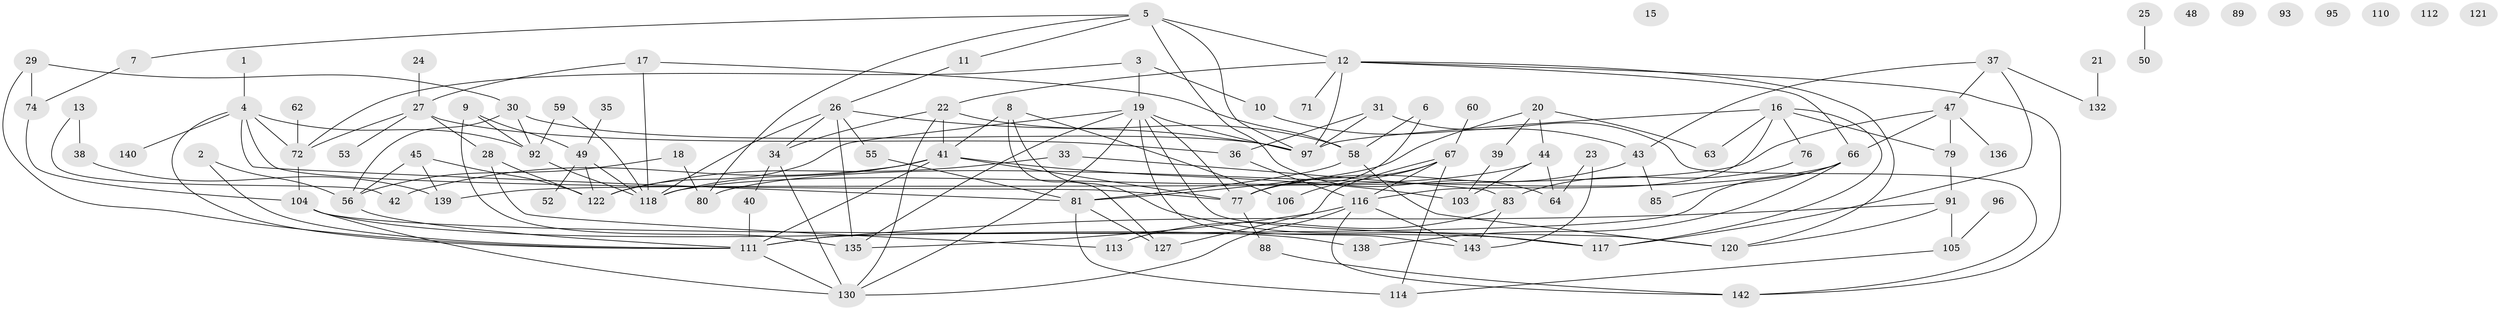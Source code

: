 // original degree distribution, {1: 0.13194444444444445, 2: 0.24305555555555555, 4: 0.1597222222222222, 3: 0.2708333333333333, 0: 0.05555555555555555, 6: 0.05555555555555555, 5: 0.05555555555555555, 7: 0.020833333333333332, 9: 0.006944444444444444}
// Generated by graph-tools (version 1.1) at 2025/41/03/06/25 10:41:22]
// undirected, 102 vertices, 163 edges
graph export_dot {
graph [start="1"]
  node [color=gray90,style=filled];
  1;
  2;
  3 [super="+57"];
  4 [super="+61"];
  5 [super="+84"];
  6;
  7 [super="+14"];
  8 [super="+99"];
  9;
  10;
  11;
  12 [super="+68"];
  13;
  15;
  16 [super="+108"];
  17;
  18;
  19 [super="+144"];
  20;
  21;
  22 [super="+69"];
  23 [super="+87"];
  24;
  25;
  26 [super="+102"];
  27 [super="+32"];
  28;
  29 [super="+54"];
  30 [super="+51"];
  31;
  33;
  34 [super="+65"];
  35;
  36 [super="+46"];
  37;
  38;
  39;
  40 [super="+129"];
  41 [super="+109"];
  42;
  43 [super="+90"];
  44 [super="+75"];
  45;
  47 [super="+70"];
  48;
  49 [super="+78"];
  50;
  52;
  53;
  55;
  56 [super="+100"];
  58 [super="+131"];
  59;
  60;
  62;
  63;
  64;
  66 [super="+98"];
  67 [super="+73"];
  71;
  72 [super="+86"];
  74;
  76;
  77 [super="+94"];
  79;
  80 [super="+82"];
  81 [super="+134"];
  83 [super="+115"];
  85;
  88;
  89;
  91 [super="+101"];
  92 [super="+137"];
  93;
  95;
  96;
  97 [super="+107"];
  103;
  104 [super="+124"];
  105;
  106;
  110;
  111 [super="+126"];
  112;
  113;
  114 [super="+119"];
  116;
  117 [super="+123"];
  118 [super="+128"];
  120 [super="+133"];
  121;
  122 [super="+125"];
  127;
  130 [super="+141"];
  132;
  135;
  136;
  138;
  139;
  140;
  142;
  143;
  1 -- 4;
  2 -- 56;
  2 -- 111;
  3 -- 10;
  3 -- 19;
  3 -- 72;
  4 -- 81;
  4 -- 92;
  4 -- 72;
  4 -- 140;
  4 -- 77;
  4 -- 111;
  5 -- 7;
  5 -- 64;
  5 -- 97;
  5 -- 11;
  5 -- 12;
  5 -- 80;
  6 -- 77;
  6 -- 58;
  7 -- 74;
  8 -- 106;
  8 -- 117;
  8 -- 127;
  8 -- 41;
  9 -- 49;
  9 -- 135;
  9 -- 92;
  10 -- 43;
  11 -- 26;
  12 -- 22;
  12 -- 120;
  12 -- 97;
  12 -- 66;
  12 -- 71;
  12 -- 142;
  13 -- 38;
  13 -- 42;
  16 -- 97;
  16 -- 116;
  16 -- 117;
  16 -- 76;
  16 -- 63;
  16 -- 79;
  17 -- 27;
  17 -- 118;
  17 -- 58;
  18 -- 80;
  18 -- 56;
  19 -- 120;
  19 -- 135;
  19 -- 77;
  19 -- 130;
  19 -- 97;
  19 -- 122;
  19 -- 143;
  20 -- 39;
  20 -- 63;
  20 -- 81;
  20 -- 44;
  21 -- 132;
  22 -- 34;
  22 -- 130;
  22 -- 41;
  22 -- 58;
  23 -- 64;
  23 -- 143;
  24 -- 27;
  25 -- 50;
  26 -- 55;
  26 -- 97;
  26 -- 118 [weight=2];
  26 -- 135;
  26 -- 34;
  27 -- 28;
  27 -- 72;
  27 -- 36;
  27 -- 53;
  28 -- 113;
  28 -- 122;
  29 -- 30;
  29 -- 111;
  29 -- 74;
  30 -- 56;
  30 -- 97 [weight=2];
  30 -- 92;
  31 -- 36;
  31 -- 142;
  31 -- 97;
  33 -- 83;
  33 -- 122;
  34 -- 130;
  34 -- 40;
  35 -- 49;
  36 -- 116;
  37 -- 117;
  37 -- 132;
  37 -- 47;
  37 -- 43;
  38 -- 139;
  39 -- 103;
  40 -- 111 [weight=2];
  41 -- 77;
  41 -- 103;
  41 -- 118;
  41 -- 42;
  41 -- 111;
  43 -- 85;
  43 -- 77;
  44 -- 64;
  44 -- 103;
  44 -- 118;
  45 -- 56;
  45 -- 139;
  45 -- 122;
  47 -- 136;
  47 -- 139;
  47 -- 66;
  47 -- 79;
  49 -- 122;
  49 -- 52;
  49 -- 118;
  55 -- 81;
  56 -- 111;
  58 -- 81;
  58 -- 120;
  59 -- 118;
  59 -- 92;
  60 -- 67;
  62 -- 72;
  66 -- 80;
  66 -- 85;
  66 -- 138;
  66 -- 111;
  67 -- 116;
  67 -- 127;
  67 -- 77;
  67 -- 106;
  67 -- 114;
  72 -- 104;
  74 -- 104;
  76 -- 83;
  77 -- 88;
  79 -- 91;
  81 -- 114;
  81 -- 127;
  83 -- 113;
  83 -- 143;
  88 -- 142;
  91 -- 105;
  91 -- 120;
  91 -- 111;
  92 -- 118;
  96 -- 105;
  104 -- 117;
  104 -- 138;
  104 -- 130;
  105 -- 114;
  111 -- 130;
  116 -- 130;
  116 -- 135;
  116 -- 142;
  116 -- 143;
}
